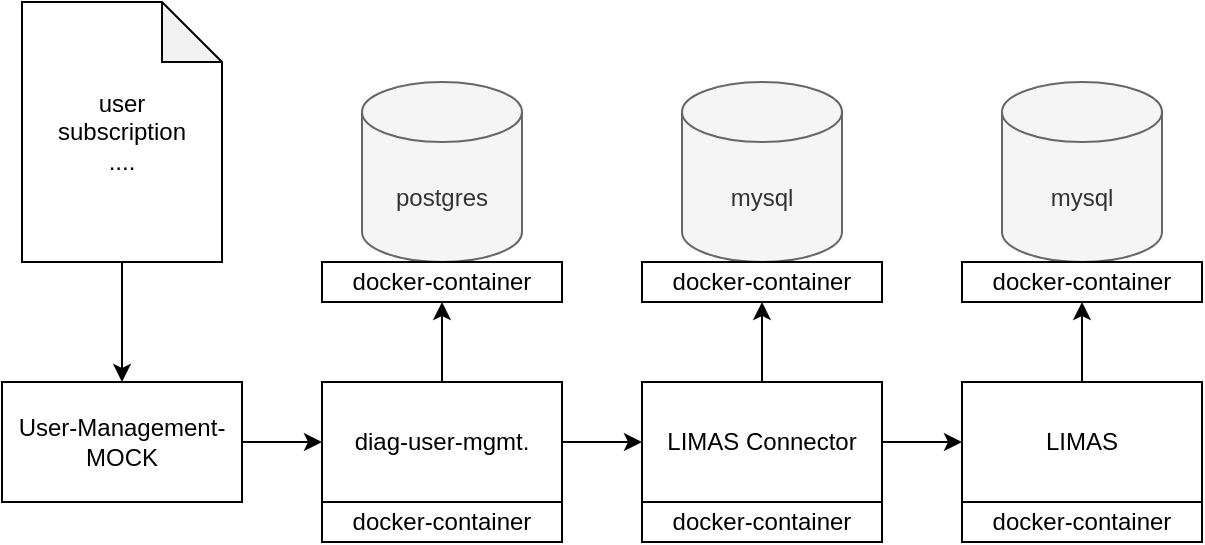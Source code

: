 <mxfile version="18.0.4" type="device" pages="2"><diagram id="q6ceLb_rwhxc72VBLK_S" name="Page-2"><mxGraphModel dx="981" dy="597" grid="1" gridSize="10" guides="1" tooltips="1" connect="1" arrows="1" fold="1" page="1" pageScale="1" pageWidth="1169" pageHeight="827" math="0" shadow="0"><root><mxCell id="0"/><mxCell id="1" parent="0"/><mxCell id="nMlGvGVVVNpwDSQNDEnV-3" style="edgeStyle=orthogonalEdgeStyle;rounded=0;orthogonalLoop=1;jettySize=auto;html=1;" edge="1" parent="1" source="nMlGvGVVVNpwDSQNDEnV-1" target="nMlGvGVVVNpwDSQNDEnV-2"><mxGeometry relative="1" as="geometry"/></mxCell><mxCell id="nMlGvGVVVNpwDSQNDEnV-25" style="edgeStyle=orthogonalEdgeStyle;rounded=0;orthogonalLoop=1;jettySize=auto;html=1;" edge="1" parent="1" source="nMlGvGVVVNpwDSQNDEnV-1" target="nMlGvGVVVNpwDSQNDEnV-24"><mxGeometry relative="1" as="geometry"/></mxCell><mxCell id="nMlGvGVVVNpwDSQNDEnV-1" value="diag-user-mgmt." style="rounded=0;whiteSpace=wrap;html=1;" vertex="1" parent="1"><mxGeometry x="400" y="410" width="120" height="60" as="geometry"/></mxCell><mxCell id="nMlGvGVVVNpwDSQNDEnV-9" style="edgeStyle=orthogonalEdgeStyle;rounded=0;orthogonalLoop=1;jettySize=auto;html=1;" edge="1" parent="1" source="nMlGvGVVVNpwDSQNDEnV-2" target="nMlGvGVVVNpwDSQNDEnV-8"><mxGeometry relative="1" as="geometry"/></mxCell><mxCell id="nMlGvGVVVNpwDSQNDEnV-26" style="edgeStyle=orthogonalEdgeStyle;rounded=0;orthogonalLoop=1;jettySize=auto;html=1;entryX=0.5;entryY=1;entryDx=0;entryDy=0;" edge="1" parent="1" source="nMlGvGVVVNpwDSQNDEnV-2" target="nMlGvGVVVNpwDSQNDEnV-23"><mxGeometry relative="1" as="geometry"/></mxCell><mxCell id="nMlGvGVVVNpwDSQNDEnV-2" value="LIMAS Connector" style="rounded=0;whiteSpace=wrap;html=1;" vertex="1" parent="1"><mxGeometry x="560" y="410" width="120" height="60" as="geometry"/></mxCell><mxCell id="nMlGvGVVVNpwDSQNDEnV-5" style="edgeStyle=orthogonalEdgeStyle;rounded=0;orthogonalLoop=1;jettySize=auto;html=1;" edge="1" parent="1" source="nMlGvGVVVNpwDSQNDEnV-4" target="nMlGvGVVVNpwDSQNDEnV-1"><mxGeometry relative="1" as="geometry"/></mxCell><mxCell id="nMlGvGVVVNpwDSQNDEnV-4" value="User-Management-MOCK" style="rounded=0;whiteSpace=wrap;html=1;" vertex="1" parent="1"><mxGeometry x="240" y="410" width="120" height="60" as="geometry"/></mxCell><mxCell id="nMlGvGVVVNpwDSQNDEnV-7" style="edgeStyle=orthogonalEdgeStyle;rounded=0;orthogonalLoop=1;jettySize=auto;html=1;" edge="1" parent="1" source="nMlGvGVVVNpwDSQNDEnV-6" target="nMlGvGVVVNpwDSQNDEnV-4"><mxGeometry relative="1" as="geometry"/></mxCell><mxCell id="nMlGvGVVVNpwDSQNDEnV-6" value="user&lt;br&gt;subscription&lt;br&gt;...." style="shape=note;whiteSpace=wrap;html=1;backgroundOutline=1;darkOpacity=0.05;" vertex="1" parent="1"><mxGeometry x="250" y="220" width="100" height="130" as="geometry"/></mxCell><mxCell id="nMlGvGVVVNpwDSQNDEnV-8" value="LIMAS" style="rounded=0;whiteSpace=wrap;html=1;" vertex="1" parent="1"><mxGeometry x="720" y="410" width="120" height="60" as="geometry"/></mxCell><mxCell id="nMlGvGVVVNpwDSQNDEnV-12" style="edgeStyle=orthogonalEdgeStyle;rounded=0;orthogonalLoop=1;jettySize=auto;html=1;entryX=0.5;entryY=1;entryDx=0;entryDy=0;" edge="1" parent="1" source="nMlGvGVVVNpwDSQNDEnV-8" target="nMlGvGVVVNpwDSQNDEnV-20"><mxGeometry relative="1" as="geometry"/></mxCell><mxCell id="nMlGvGVVVNpwDSQNDEnV-11" value="mysql" style="shape=cylinder3;whiteSpace=wrap;html=1;boundedLbl=1;backgroundOutline=1;size=15;fillColor=#f5f5f5;fontColor=#333333;strokeColor=#666666;" vertex="1" parent="1"><mxGeometry x="740" y="260" width="80" height="90" as="geometry"/></mxCell><mxCell id="nMlGvGVVVNpwDSQNDEnV-13" value="mysql" style="shape=cylinder3;whiteSpace=wrap;html=1;boundedLbl=1;backgroundOutline=1;size=15;fillColor=#f5f5f5;fontColor=#333333;strokeColor=#666666;" vertex="1" parent="1"><mxGeometry x="580" y="260" width="80" height="90" as="geometry"/></mxCell><mxCell id="nMlGvGVVVNpwDSQNDEnV-15" value="postgres" style="shape=cylinder3;whiteSpace=wrap;html=1;boundedLbl=1;backgroundOutline=1;size=15;fillColor=#f5f5f5;fontColor=#333333;strokeColor=#666666;" vertex="1" parent="1"><mxGeometry x="420" y="260" width="80" height="90" as="geometry"/></mxCell><mxCell id="nMlGvGVVVNpwDSQNDEnV-17" value="docker-container" style="rounded=0;whiteSpace=wrap;html=1;" vertex="1" parent="1"><mxGeometry x="400" y="470" width="120" height="20" as="geometry"/></mxCell><mxCell id="nMlGvGVVVNpwDSQNDEnV-18" value="docker-container" style="rounded=0;whiteSpace=wrap;html=1;" vertex="1" parent="1"><mxGeometry x="560" y="470" width="120" height="20" as="geometry"/></mxCell><mxCell id="nMlGvGVVVNpwDSQNDEnV-19" value="docker-container" style="rounded=0;whiteSpace=wrap;html=1;" vertex="1" parent="1"><mxGeometry x="720" y="470" width="120" height="20" as="geometry"/></mxCell><mxCell id="nMlGvGVVVNpwDSQNDEnV-20" value="docker-container" style="rounded=0;whiteSpace=wrap;html=1;" vertex="1" parent="1"><mxGeometry x="720" y="350" width="120" height="20" as="geometry"/></mxCell><mxCell id="nMlGvGVVVNpwDSQNDEnV-23" value="docker-container" style="rounded=0;whiteSpace=wrap;html=1;" vertex="1" parent="1"><mxGeometry x="560" y="350" width="120" height="20" as="geometry"/></mxCell><mxCell id="nMlGvGVVVNpwDSQNDEnV-24" value="docker-container" style="rounded=0;whiteSpace=wrap;html=1;" vertex="1" parent="1"><mxGeometry x="400" y="350" width="120" height="20" as="geometry"/></mxCell></root></mxGraphModel></diagram><diagram id="G2ORnmitA1EvkcjbnXbn" name="Page-3"><mxGraphModel dx="1822" dy="865" grid="1" gridSize="10" guides="1" tooltips="1" connect="1" arrows="1" fold="1" page="0" pageScale="1" pageWidth="1169" pageHeight="827" math="0" shadow="0"><root><mxCell id="0"/><mxCell id="1" parent="0"/><mxCell id="CReMBFHDu8ecySVBofx6-25" value="On Premises" style="fillColor=#f5f5f5;strokeColor=#666666;dashed=1;verticalAlign=top;fontStyle=0;fontColor=#333333;" vertex="1" parent="1"><mxGeometry x="770" y="490" width="320" height="280" as="geometry"/></mxCell><mxCell id="CReMBFHDu8ecySVBofx6-39" value="" style="rounded=0;whiteSpace=wrap;html=1;strokeColor=#b85450;fillColor=#f8cecc;" vertex="1" parent="1"><mxGeometry x="500" y="620" width="310" height="40" as="geometry"/></mxCell><mxCell id="CReMBFHDu8ecySVBofx6-1" value="Region" style="points=[[0,0],[0.25,0],[0.5,0],[0.75,0],[1,0],[1,0.25],[1,0.5],[1,0.75],[1,1],[0.75,1],[0.5,1],[0.25,1],[0,1],[0,0.75],[0,0.5],[0,0.25]];outlineConnect=0;gradientColor=none;html=1;whiteSpace=wrap;fontSize=12;fontStyle=0;container=1;pointerEvents=0;collapsible=0;recursiveResize=0;shape=mxgraph.aws4.group;grIcon=mxgraph.aws4.group_region;strokeColor=#147EBA;fillColor=none;verticalAlign=top;align=left;spacingLeft=30;fontColor=#147EBA;dashed=1;" vertex="1" parent="1"><mxGeometry x="40" y="100" width="580" height="720" as="geometry"/></mxCell><mxCell id="CReMBFHDu8ecySVBofx6-61" value="NO PUBLIC ACCESS&#10;(Policy)" style="fillColor=none;strokeColor=#DD3522;verticalAlign=top;fontStyle=1;fontColor=#DD3522;fontFamily=Courier New;" vertex="1" parent="CReMBFHDu8ecySVBofx6-1"><mxGeometry x="120" y="70" width="300" height="160" as="geometry"/></mxCell><mxCell id="CReMBFHDu8ecySVBofx6-4" value="VPC" style="points=[[0,0],[0.25,0],[0.5,0],[0.75,0],[1,0],[1,0.25],[1,0.5],[1,0.75],[1,1],[0.75,1],[0.5,1],[0.25,1],[0,1],[0,0.75],[0,0.5],[0,0.25]];outlineConnect=0;gradientColor=none;html=1;whiteSpace=wrap;fontSize=12;fontStyle=0;container=1;pointerEvents=0;collapsible=0;recursiveResize=0;shape=mxgraph.aws4.group;grIcon=mxgraph.aws4.group_vpc;strokeColor=#248814;fillColor=none;verticalAlign=top;align=left;spacingLeft=30;fontColor=#AAB7B8;dashed=0;" vertex="1" parent="CReMBFHDu8ecySVBofx6-1"><mxGeometry x="10" y="240" width="560" height="470" as="geometry"/></mxCell><mxCell id="CReMBFHDu8ecySVBofx6-24" style="edgeStyle=orthogonalEdgeStyle;rounded=0;orthogonalLoop=1;jettySize=auto;html=1;" edge="1" parent="CReMBFHDu8ecySVBofx6-4" source="CReMBFHDu8ecySVBofx6-7" target="CReMBFHDu8ecySVBofx6-22"><mxGeometry relative="1" as="geometry"/></mxCell><mxCell id="CReMBFHDu8ecySVBofx6-51" style="edgeStyle=orthogonalEdgeStyle;rounded=0;orthogonalLoop=1;jettySize=auto;html=1;endArrow=classic;endFill=1;strokeWidth=1;" edge="1" parent="CReMBFHDu8ecySVBofx6-4" source="CReMBFHDu8ecySVBofx6-7" target="CReMBFHDu8ecySVBofx6-42"><mxGeometry relative="1" as="geometry"/></mxCell><mxCell id="CReMBFHDu8ecySVBofx6-7" value="" style="sketch=0;outlineConnect=0;fontColor=#232F3E;gradientColor=none;fillColor=#4D27AA;strokeColor=none;dashed=0;verticalLabelPosition=bottom;verticalAlign=top;align=center;html=1;fontSize=12;fontStyle=0;aspect=fixed;pointerEvents=1;shape=mxgraph.aws4.router;" vertex="1" parent="CReMBFHDu8ecySVBofx6-4"><mxGeometry x="330" y="280" width="40" height="40" as="geometry"/></mxCell><mxCell id="CReMBFHDu8ecySVBofx6-10" style="edgeStyle=orthogonalEdgeStyle;rounded=0;orthogonalLoop=1;jettySize=auto;html=1;" edge="1" parent="CReMBFHDu8ecySVBofx6-4" source="CReMBFHDu8ecySVBofx6-9" target="CReMBFHDu8ecySVBofx6-7"><mxGeometry relative="1" as="geometry"/></mxCell><mxCell id="CReMBFHDu8ecySVBofx6-12" style="edgeStyle=orthogonalEdgeStyle;rounded=0;orthogonalLoop=1;jettySize=auto;html=1;" edge="1" parent="CReMBFHDu8ecySVBofx6-4" source="CReMBFHDu8ecySVBofx6-11" target="CReMBFHDu8ecySVBofx6-7"><mxGeometry relative="1" as="geometry"><Array as="points"><mxPoint x="350" y="390"/></Array></mxGeometry></mxCell><mxCell id="CReMBFHDu8ecySVBofx6-11" value="Route table" style="sketch=0;outlineConnect=0;fontColor=#232F3E;gradientColor=none;strokeColor=#232F3E;fillColor=#ffffff;dashed=0;verticalLabelPosition=bottom;verticalAlign=top;align=center;html=1;fontSize=12;fontStyle=0;aspect=fixed;shape=mxgraph.aws4.resourceIcon;resIcon=mxgraph.aws4.route_table;" vertex="1" parent="CReMBFHDu8ecySVBofx6-4"><mxGeometry x="250" y="360" width="60" height="60" as="geometry"/></mxCell><mxCell id="CReMBFHDu8ecySVBofx6-14" value="" style="sketch=0;outlineConnect=0;fontColor=#232F3E;gradientColor=none;fillColor=#4D27AA;strokeColor=none;dashed=0;verticalLabelPosition=bottom;verticalAlign=top;align=center;html=1;fontSize=12;fontStyle=0;aspect=fixed;pointerEvents=1;shape=mxgraph.aws4.endpoints;" vertex="1" parent="CReMBFHDu8ecySVBofx6-4"><mxGeometry x="150" y="40" width="40" height="40" as="geometry"/></mxCell><mxCell id="CReMBFHDu8ecySVBofx6-16" value="" style="sketch=0;outlineConnect=0;fontColor=#232F3E;gradientColor=none;fillColor=#4D27AA;strokeColor=none;dashed=0;verticalLabelPosition=bottom;verticalAlign=top;align=center;html=1;fontSize=12;fontStyle=0;aspect=fixed;pointerEvents=1;shape=mxgraph.aws4.endpoints;" vertex="1" parent="CReMBFHDu8ecySVBofx6-4"><mxGeometry x="240" y="40" width="40" height="40" as="geometry"/></mxCell><mxCell id="CReMBFHDu8ecySVBofx6-20" style="edgeStyle=orthogonalEdgeStyle;rounded=0;orthogonalLoop=1;jettySize=auto;html=1;exitX=0.25;exitY=0;exitDx=0;exitDy=0;exitPerimeter=0;" edge="1" parent="CReMBFHDu8ecySVBofx6-4" source="CReMBFHDu8ecySVBofx6-6" target="CReMBFHDu8ecySVBofx6-14"><mxGeometry relative="1" as="geometry"/></mxCell><mxCell id="CReMBFHDu8ecySVBofx6-21" style="edgeStyle=orthogonalEdgeStyle;rounded=0;orthogonalLoop=1;jettySize=auto;html=1;exitX=0.75;exitY=0;exitDx=0;exitDy=0;exitPerimeter=0;" edge="1" parent="CReMBFHDu8ecySVBofx6-4" source="CReMBFHDu8ecySVBofx6-6" target="CReMBFHDu8ecySVBofx6-16"><mxGeometry relative="1" as="geometry"/></mxCell><mxCell id="CReMBFHDu8ecySVBofx6-6" value="" style="sketch=0;points=[[0,0,0],[0.25,0,0],[0.5,0,0],[0.75,0,0],[1,0,0],[0,1,0],[0.25,1,0],[0.5,1,0],[0.75,1,0],[1,1,0],[0,0.25,0],[0,0.5,0],[0,0.75,0],[1,0.25,0],[1,0.5,0],[1,0.75,0]];outlineConnect=0;fontColor=#232F3E;gradientColor=#F78E04;gradientDirection=north;fillColor=#D05C17;strokeColor=#ffffff;dashed=0;verticalLabelPosition=bottom;verticalAlign=top;align=center;html=1;fontSize=12;fontStyle=0;aspect=fixed;shape=mxgraph.aws4.resourceIcon;resIcon=mxgraph.aws4.lambda;" vertex="1" parent="CReMBFHDu8ecySVBofx6-4"><mxGeometry x="170" y="140" width="80" height="80" as="geometry"/></mxCell><mxCell id="CReMBFHDu8ecySVBofx6-23" style="edgeStyle=orthogonalEdgeStyle;rounded=0;orthogonalLoop=1;jettySize=auto;html=1;" edge="1" parent="CReMBFHDu8ecySVBofx6-4" source="CReMBFHDu8ecySVBofx6-22" target="CReMBFHDu8ecySVBofx6-6"><mxGeometry relative="1" as="geometry"/></mxCell><mxCell id="CReMBFHDu8ecySVBofx6-22" value="" style="sketch=0;points=[[0,0,0],[0.25,0,0],[0.5,0,0],[0.75,0,0],[1,0,0],[0,1,0],[0.25,1,0],[0.5,1,0],[0.75,1,0],[1,1,0],[0,0.25,0],[0,0.5,0],[0,0.75,0],[1,0.25,0],[1,0.5,0],[1,0.75,0]];outlineConnect=0;fontColor=#232F3E;gradientColor=#945DF2;gradientDirection=north;fillColor=#5A30B5;strokeColor=#ffffff;dashed=0;verticalLabelPosition=bottom;verticalAlign=top;align=center;html=1;fontSize=12;fontStyle=0;aspect=fixed;shape=mxgraph.aws4.resourceIcon;resIcon=mxgraph.aws4.api_gateway;" vertex="1" parent="CReMBFHDu8ecySVBofx6-4"><mxGeometry x="170" y="260" width="80" height="80" as="geometry"/></mxCell><mxCell id="CReMBFHDu8ecySVBofx6-42" value="" style="sketch=0;outlineConnect=0;fontColor=#232F3E;gradientColor=none;fillColor=#4D27AA;strokeColor=none;dashed=0;verticalLabelPosition=bottom;verticalAlign=top;align=center;html=1;fontSize=12;fontStyle=0;aspect=fixed;pointerEvents=1;shape=mxgraph.aws4.endpoints;" vertex="1" parent="CReMBFHDu8ecySVBofx6-4"><mxGeometry x="330" y="40" width="40" height="40" as="geometry"/></mxCell><mxCell id="CReMBFHDu8ecySVBofx6-45" value="" style="sketch=0;points=[[0,0,0],[0.25,0,0],[0.5,0,0],[0.75,0,0],[1,0,0],[0,1,0],[0.25,1,0],[0.5,1,0],[0.75,1,0],[1,1,0],[0,0.25,0],[0,0.5,0],[0,0.75,0],[1,0.25,0],[1,0.5,0],[1,0.75,0]];outlineConnect=0;fontColor=#232F3E;gradientColor=#945DF2;gradientDirection=north;fillColor=#5A30B5;strokeColor=#ffffff;dashed=0;verticalLabelPosition=bottom;verticalAlign=top;align=center;html=1;fontSize=12;fontStyle=0;aspect=fixed;shape=mxgraph.aws4.resourceIcon;resIcon=mxgraph.aws4.route_53;" vertex="1" parent="CReMBFHDu8ecySVBofx6-4"><mxGeometry x="470" y="350" width="80" height="80" as="geometry"/></mxCell><mxCell id="CReMBFHDu8ecySVBofx6-50" style="edgeStyle=orthogonalEdgeStyle;rounded=0;orthogonalLoop=1;jettySize=auto;html=1;dashed=1;endArrow=classic;endFill=1;strokeWidth=1;exitX=0.5;exitY=0;exitDx=0;exitDy=0;exitPerimeter=0;" edge="1" parent="CReMBFHDu8ecySVBofx6-4" source="CReMBFHDu8ecySVBofx6-49" target="CReMBFHDu8ecySVBofx6-42"><mxGeometry relative="1" as="geometry"><Array as="points"><mxPoint x="430" y="60"/></Array></mxGeometry></mxCell><mxCell id="CReMBFHDu8ecySVBofx6-49" value="" style="sketch=0;points=[[0,0,0],[0.25,0,0],[0.5,0,0],[0.75,0,0],[1,0,0],[0,1,0],[0.25,1,0],[0.5,1,0],[0.75,1,0],[1,1,0],[0,0.25,0],[0,0.5,0],[0,0.75,0],[1,0.25,0],[1,0.5,0],[1,0.75,0]];outlineConnect=0;fontColor=#232F3E;gradientColor=#F78E04;gradientDirection=north;fillColor=#D05C17;strokeColor=#ffffff;dashed=0;verticalLabelPosition=bottom;verticalAlign=top;align=center;html=1;fontSize=12;fontStyle=0;aspect=fixed;shape=mxgraph.aws4.resourceIcon;resIcon=mxgraph.aws4.fargate;" vertex="1" parent="CReMBFHDu8ecySVBofx6-4"><mxGeometry x="390" y="140" width="80" height="80" as="geometry"/></mxCell><mxCell id="CReMBFHDu8ecySVBofx6-46" style="edgeStyle=orthogonalEdgeStyle;rounded=0;orthogonalLoop=1;jettySize=auto;html=1;endArrow=classic;endFill=1;strokeWidth=1;entryX=0.5;entryY=1;entryDx=0;entryDy=0;entryPerimeter=0;dashed=1;" edge="1" parent="CReMBFHDu8ecySVBofx6-4" source="CReMBFHDu8ecySVBofx6-7" target="CReMBFHDu8ecySVBofx6-49"><mxGeometry relative="1" as="geometry"><Array as="points"><mxPoint x="360" y="250"/><mxPoint x="430" y="250"/></Array></mxGeometry></mxCell><mxCell id="CReMBFHDu8ecySVBofx6-53" value="VPC internal&amp;nbsp; DNS&amp;nbsp;" style="text;html=1;strokeColor=none;fillColor=none;align=center;verticalAlign=middle;whiteSpace=wrap;rounded=0;" vertex="1" parent="CReMBFHDu8ecySVBofx6-4"><mxGeometry x="470" y="430" width="80" height="30" as="geometry"/></mxCell><mxCell id="CReMBFHDu8ecySVBofx6-54" value="API Gateway&lt;br&gt;(internal)" style="text;html=1;strokeColor=none;fillColor=none;align=center;verticalAlign=middle;whiteSpace=wrap;rounded=0;" vertex="1" parent="CReMBFHDu8ecySVBofx6-4"><mxGeometry x="170" y="340" width="80" height="30" as="geometry"/></mxCell><mxCell id="CReMBFHDu8ecySVBofx6-55" value="GET&amp;nbsp; /v1/secrets/{id}&lt;br&gt;POST /v1/secrets/&lt;br&gt;GET&amp;nbsp; /v1/health" style="text;html=1;strokeColor=none;fillColor=none;align=left;verticalAlign=middle;whiteSpace=wrap;rounded=0;fontFamily=Courier New;" vertex="1" parent="CReMBFHDu8ecySVBofx6-4"><mxGeometry y="260" width="170" height="40" as="geometry"/></mxCell><mxCell id="CReMBFHDu8ecySVBofx6-56" value="handler: getSecret(key)&lt;br&gt;handler: postSecret(s)" style="text;html=1;strokeColor=none;fillColor=none;align=left;verticalAlign=middle;whiteSpace=wrap;rounded=0;fontFamily=Courier New;" vertex="1" parent="CReMBFHDu8ecySVBofx6-4"><mxGeometry y="140" width="170" height="80" as="geometry"/></mxCell><mxCell id="CReMBFHDu8ecySVBofx6-57" value="Nginx for SSL termination &amp;amp; HTTPS endpoint.&amp;nbsp;" style="text;html=1;strokeColor=none;fillColor=none;align=left;verticalAlign=middle;whiteSpace=wrap;rounded=0;fontFamily=Courier New;" vertex="1" parent="CReMBFHDu8ecySVBofx6-4"><mxGeometry x="430" y="70" width="110" height="80" as="geometry"/></mxCell><mxCell id="5ZXgNYh4ZsjAQZz0y3RV-8" style="edgeStyle=orthogonalEdgeStyle;rounded=0;orthogonalLoop=1;jettySize=auto;html=1;fontFamily=Courier New;endArrow=classic;endFill=1;strokeWidth=1;dashed=1;" edge="1" parent="CReMBFHDu8ecySVBofx6-4" source="5ZXgNYh4ZsjAQZz0y3RV-2"><mxGeometry relative="1" as="geometry"><mxPoint x="170" y="320" as="targetPoint"/><Array as="points"><mxPoint x="70" y="320"/><mxPoint x="170" y="320"/></Array></mxGeometry></mxCell><mxCell id="5ZXgNYh4ZsjAQZz0y3RV-2" value="" style="sketch=0;points=[[0,0,0],[0.25,0,0],[0.5,0,0],[0.75,0,0],[1,0,0],[0,1,0],[0.25,1,0],[0.5,1,0],[0.75,1,0],[1,1,0],[0,0.25,0],[0,0.5,0],[0,0.75,0],[1,0.25,0],[1,0.5,0],[1,0.75,0]];outlineConnect=0;fontColor=#232F3E;gradientColor=#F78E04;gradientDirection=north;fillColor=#D05C17;strokeColor=#ffffff;dashed=0;verticalLabelPosition=bottom;verticalAlign=top;align=center;html=1;fontSize=12;fontStyle=0;aspect=fixed;shape=mxgraph.aws4.resourceIcon;resIcon=mxgraph.aws4.ec2;fontFamily=Courier New;" vertex="1" parent="CReMBFHDu8ecySVBofx6-4"><mxGeometry x="30" y="350" width="80" height="80" as="geometry"/></mxCell><mxCell id="5ZXgNYh4ZsjAQZz0y3RV-3" value="Bastion&lt;br&gt;Host" style="text;html=1;strokeColor=none;fillColor=none;align=center;verticalAlign=middle;whiteSpace=wrap;rounded=0;" vertex="1" parent="CReMBFHDu8ecySVBofx6-4"><mxGeometry x="30" y="430" width="80" height="30" as="geometry"/></mxCell><mxCell id="CReMBFHDu8ecySVBofx6-40" value="" style="ellipse;whiteSpace=wrap;html=1;aspect=fixed;" vertex="1" parent="CReMBFHDu8ecySVBofx6-4"><mxGeometry x="430" y="280" width="40" height="40" as="geometry"/></mxCell><mxCell id="CReMBFHDu8ecySVBofx6-9" value="" style="sketch=0;outlineConnect=0;fontColor=#232F3E;gradientColor=none;fillColor=#4D27AA;strokeColor=none;dashed=0;verticalLabelPosition=bottom;verticalAlign=top;align=center;html=1;fontSize=12;fontStyle=0;aspect=fixed;pointerEvents=1;shape=mxgraph.aws4.vpn_gateway;" vertex="1" parent="CReMBFHDu8ecySVBofx6-4"><mxGeometry x="430" y="280" width="40" height="40" as="geometry"/></mxCell><mxCell id="CReMBFHDu8ecySVBofx6-13" value="" style="sketch=0;points=[[0,0,0],[0.25,0,0],[0.5,0,0],[0.75,0,0],[1,0,0],[0,1,0],[0.25,1,0],[0.5,1,0],[0.75,1,0],[1,1,0],[0,0.25,0],[0,0.5,0],[0,0.75,0],[1,0.25,0],[1,0.5,0],[1,0.75,0]];outlineConnect=0;fontColor=#232F3E;gradientColor=#4D72F3;gradientDirection=north;fillColor=#3334B9;strokeColor=#ffffff;dashed=0;verticalLabelPosition=bottom;verticalAlign=top;align=center;html=1;fontSize=12;fontStyle=0;aspect=fixed;shape=mxgraph.aws4.resourceIcon;resIcon=mxgraph.aws4.dynamodb;" vertex="1" parent="CReMBFHDu8ecySVBofx6-1"><mxGeometry x="140" y="130" width="80" height="80" as="geometry"/></mxCell><mxCell id="CReMBFHDu8ecySVBofx6-15" style="edgeStyle=orthogonalEdgeStyle;rounded=0;orthogonalLoop=1;jettySize=auto;html=1;entryX=0.5;entryY=1;entryDx=0;entryDy=0;entryPerimeter=0;" edge="1" parent="CReMBFHDu8ecySVBofx6-1" source="CReMBFHDu8ecySVBofx6-14" target="CReMBFHDu8ecySVBofx6-13"><mxGeometry relative="1" as="geometry"><Array as="points"><mxPoint x="180" y="230"/><mxPoint x="180" y="230"/></Array></mxGeometry></mxCell><mxCell id="CReMBFHDu8ecySVBofx6-17" value="" style="sketch=0;points=[[0,0,0],[0.25,0,0],[0.5,0,0],[0.75,0,0],[1,0,0],[0,1,0],[0.25,1,0],[0.5,1,0],[0.75,1,0],[1,1,0],[0,0.25,0],[0,0.5,0],[0,0.75,0],[1,0.25,0],[1,0.5,0],[1,0.75,0]];outlineConnect=0;fontColor=#232F3E;gradientColor=#60A337;gradientDirection=north;fillColor=#277116;strokeColor=#ffffff;dashed=0;verticalLabelPosition=bottom;verticalAlign=top;align=center;html=1;fontSize=12;fontStyle=0;aspect=fixed;shape=mxgraph.aws4.resourceIcon;resIcon=mxgraph.aws4.s3;" vertex="1" parent="CReMBFHDu8ecySVBofx6-1"><mxGeometry x="230" y="130" width="80" height="80" as="geometry"/></mxCell><mxCell id="CReMBFHDu8ecySVBofx6-18" style="edgeStyle=orthogonalEdgeStyle;rounded=0;orthogonalLoop=1;jettySize=auto;html=1;entryX=0.5;entryY=1;entryDx=0;entryDy=0;entryPerimeter=0;" edge="1" parent="CReMBFHDu8ecySVBofx6-1" source="CReMBFHDu8ecySVBofx6-16" target="CReMBFHDu8ecySVBofx6-17"><mxGeometry relative="1" as="geometry"/></mxCell><mxCell id="CReMBFHDu8ecySVBofx6-41" value="" style="sketch=0;points=[[0,0,0],[0.25,0,0],[0.5,0,0],[0.75,0,0],[1,0,0],[0,1,0],[0.25,1,0],[0.5,1,0],[0.75,1,0],[1,1,0],[0,0.25,0],[0,0.5,0],[0,0.75,0],[1,0.25,0],[1,0.5,0],[1,0.75,0]];outlineConnect=0;fontColor=#232F3E;gradientColor=#60A337;gradientDirection=north;fillColor=#277116;strokeColor=#ffffff;dashed=0;verticalLabelPosition=bottom;verticalAlign=top;align=center;html=1;fontSize=12;fontStyle=0;aspect=fixed;shape=mxgraph.aws4.resourceIcon;resIcon=mxgraph.aws4.s3;" vertex="1" parent="CReMBFHDu8ecySVBofx6-1"><mxGeometry x="320" y="130" width="80" height="80" as="geometry"/></mxCell><mxCell id="CReMBFHDu8ecySVBofx6-43" style="edgeStyle=orthogonalEdgeStyle;rounded=0;orthogonalLoop=1;jettySize=auto;html=1;entryX=0.5;entryY=1;entryDx=0;entryDy=0;entryPerimeter=0;endArrow=classic;endFill=1;strokeWidth=1;" edge="1" parent="CReMBFHDu8ecySVBofx6-1" source="CReMBFHDu8ecySVBofx6-42" target="CReMBFHDu8ecySVBofx6-41"><mxGeometry relative="1" as="geometry"/></mxCell><mxCell id="CReMBFHDu8ecySVBofx6-58" value="secrets table" style="text;html=1;strokeColor=none;fillColor=none;align=center;verticalAlign=middle;whiteSpace=wrap;rounded=0;" vertex="1" parent="CReMBFHDu8ecySVBofx6-1"><mxGeometry x="140" y="110" width="80" height="20" as="geometry"/></mxCell><mxCell id="CReMBFHDu8ecySVBofx6-59" value="secrets" style="text;html=1;strokeColor=none;fillColor=none;align=center;verticalAlign=middle;whiteSpace=wrap;rounded=0;" vertex="1" parent="CReMBFHDu8ecySVBofx6-1"><mxGeometry x="230" y="110" width="80" height="20" as="geometry"/></mxCell><mxCell id="CReMBFHDu8ecySVBofx6-60" value="static host" style="text;html=1;strokeColor=none;fillColor=none;align=center;verticalAlign=middle;whiteSpace=wrap;rounded=0;" vertex="1" parent="CReMBFHDu8ecySVBofx6-1"><mxGeometry x="320" y="110" width="80" height="20" as="geometry"/></mxCell><mxCell id="CReMBFHDu8ecySVBofx6-27" style="edgeStyle=orthogonalEdgeStyle;rounded=0;orthogonalLoop=1;jettySize=auto;html=1;strokeWidth=2;" edge="1" parent="1" source="CReMBFHDu8ecySVBofx6-26" target="CReMBFHDu8ecySVBofx6-9"><mxGeometry relative="1" as="geometry"/></mxCell><mxCell id="CReMBFHDu8ecySVBofx6-29" style="edgeStyle=orthogonalEdgeStyle;rounded=0;orthogonalLoop=1;jettySize=auto;html=1;exitX=0;exitY=0.5;exitDx=0;exitDy=0;" edge="1" parent="1" source="CReMBFHDu8ecySVBofx6-30" target="CReMBFHDu8ecySVBofx6-26"><mxGeometry relative="1" as="geometry"><mxPoint x="890" y="640" as="sourcePoint"/></mxGeometry></mxCell><mxCell id="CReMBFHDu8ecySVBofx6-35" style="edgeStyle=orthogonalEdgeStyle;rounded=0;orthogonalLoop=1;jettySize=auto;html=1;entryX=0;entryY=0.5;entryDx=0;entryDy=0;endArrow=none;endFill=0;" edge="1" parent="1" source="CReMBFHDu8ecySVBofx6-30" target="CReMBFHDu8ecySVBofx6-34"><mxGeometry relative="1" as="geometry"/></mxCell><mxCell id="CReMBFHDu8ecySVBofx6-36" style="edgeStyle=orthogonalEdgeStyle;rounded=0;orthogonalLoop=1;jettySize=auto;html=1;endArrow=none;endFill=0;" edge="1" parent="1" source="CReMBFHDu8ecySVBofx6-30" target="CReMBFHDu8ecySVBofx6-33"><mxGeometry relative="1" as="geometry"/></mxCell><mxCell id="CReMBFHDu8ecySVBofx6-38" style="edgeStyle=orthogonalEdgeStyle;rounded=0;orthogonalLoop=1;jettySize=auto;html=1;entryX=0;entryY=0.5;entryDx=0;entryDy=0;endArrow=none;endFill=0;" edge="1" parent="1" source="CReMBFHDu8ecySVBofx6-30" target="CReMBFHDu8ecySVBofx6-32"><mxGeometry relative="1" as="geometry"/></mxCell><mxCell id="CReMBFHDu8ecySVBofx6-32" value="Client" style="rounded=0;whiteSpace=wrap;html=1;" vertex="1" parent="1"><mxGeometry x="1010" y="540" width="60" height="60" as="geometry"/></mxCell><mxCell id="CReMBFHDu8ecySVBofx6-33" value="Client" style="rounded=0;whiteSpace=wrap;html=1;" vertex="1" parent="1"><mxGeometry x="1010" y="610" width="60" height="60" as="geometry"/></mxCell><mxCell id="5ZXgNYh4ZsjAQZz0y3RV-9" style="edgeStyle=orthogonalEdgeStyle;rounded=0;orthogonalLoop=1;jettySize=auto;html=1;entryX=0;entryY=0.5;entryDx=0;entryDy=0;entryPerimeter=0;dashed=1;fontFamily=Courier New;endArrow=classic;endFill=1;strokeWidth=1;exitX=0;exitY=0.25;exitDx=0;exitDy=0;" edge="1" parent="1" source="CReMBFHDu8ecySVBofx6-34" target="CReMBFHDu8ecySVBofx6-45"><mxGeometry relative="1" as="geometry"><Array as="points"><mxPoint x="1000" y="695"/><mxPoint x="1000" y="650"/><mxPoint x="410" y="650"/><mxPoint x="410" y="730"/></Array></mxGeometry></mxCell><mxCell id="CReMBFHDu8ecySVBofx6-34" value="Client" style="rounded=0;whiteSpace=wrap;html=1;" vertex="1" parent="1"><mxGeometry x="1010" y="680" width="60" height="60" as="geometry"/></mxCell><mxCell id="CReMBFHDu8ecySVBofx6-52" value="VPN Tunnel" style="text;html=1;strokeColor=none;fillColor=none;align=center;verticalAlign=middle;whiteSpace=wrap;rounded=0;" vertex="1" parent="1"><mxGeometry x="640" y="600" width="80" height="20" as="geometry"/></mxCell><mxCell id="CReMBFHDu8ecySVBofx6-63" style="edgeStyle=orthogonalEdgeStyle;rounded=0;orthogonalLoop=1;jettySize=auto;html=1;fontFamily=Courier New;endArrow=classic;endFill=1;strokeWidth=1;" edge="1" parent="1" source="CReMBFHDu8ecySVBofx6-62" target="CReMBFHDu8ecySVBofx6-7"><mxGeometry relative="1" as="geometry"><Array as="points"><mxPoint x="550" y="520"/><mxPoint x="550" y="610"/><mxPoint x="460" y="610"/><mxPoint x="460" y="630"/></Array></mxGeometry></mxCell><mxCell id="CReMBFHDu8ecySVBofx6-62" value="" style="sketch=0;points=[[0,0,0],[0.25,0,0],[0.5,0,0],[0.75,0,0],[1,0,0],[0,1,0],[0.25,1,0],[0.5,1,0],[0.75,1,0],[1,1,0],[0,0.25,0],[0,0.5,0],[0,0.75,0],[1,0.25,0],[1,0.5,0],[1,0.75,0]];outlineConnect=0;fontColor=#232F3E;gradientColor=#945DF2;gradientDirection=north;fillColor=#5A30B5;strokeColor=#ffffff;dashed=0;verticalLabelPosition=bottom;verticalAlign=top;align=center;html=1;fontSize=12;fontStyle=0;aspect=fixed;shape=mxgraph.aws4.resourceIcon;resIcon=mxgraph.aws4.client_vpn;fontFamily=Courier New;" vertex="1" parent="1"><mxGeometry x="580" y="480" width="80" height="80" as="geometry"/></mxCell><mxCell id="CReMBFHDu8ecySVBofx6-65" style="edgeStyle=orthogonalEdgeStyle;rounded=0;orthogonalLoop=1;jettySize=auto;html=1;entryX=1;entryY=0.5;entryDx=0;entryDy=0;entryPerimeter=0;fontFamily=Courier New;endArrow=classic;endFill=1;strokeWidth=1;" edge="1" parent="1" source="CReMBFHDu8ecySVBofx6-64" target="CReMBFHDu8ecySVBofx6-62"><mxGeometry relative="1" as="geometry"><Array as="points"><mxPoint x="720" y="420"/><mxPoint x="720" y="520"/></Array></mxGeometry></mxCell><mxCell id="CReMBFHDu8ecySVBofx6-64" value="Eike&lt;br&gt;(User)" style="rounded=0;whiteSpace=wrap;html=1;" vertex="1" parent="1"><mxGeometry x="1010" y="390" width="60" height="60" as="geometry"/></mxCell><mxCell id="5ZXgNYh4ZsjAQZz0y3RV-1" value="GO CMD Tool:&lt;br&gt;SecretMan" style="rounded=0;whiteSpace=wrap;html=1;fontFamily=Courier New;" vertex="1" parent="1"><mxGeometry x="1030" y="340" width="100" height="40" as="geometry"/></mxCell><mxCell id="5ZXgNYh4ZsjAQZz0y3RV-5" style="edgeStyle=orthogonalEdgeStyle;rounded=0;orthogonalLoop=1;jettySize=auto;html=1;fontFamily=Courier New;endArrow=classic;endFill=1;strokeWidth=1;" edge="1" parent="1" source="5ZXgNYh4ZsjAQZz0y3RV-4" target="5ZXgNYh4ZsjAQZz0y3RV-2"><mxGeometry relative="1" as="geometry"/></mxCell><mxCell id="5ZXgNYh4ZsjAQZz0y3RV-4" value="Eike&lt;br&gt;(Dev)" style="rounded=0;whiteSpace=wrap;html=1;" vertex="1" parent="1"><mxGeometry x="-90" y="700" width="60" height="60" as="geometry"/></mxCell><mxCell id="5ZXgNYh4ZsjAQZz0y3RV-6" value="ssh" style="text;html=1;strokeColor=none;fillColor=none;align=center;verticalAlign=middle;whiteSpace=wrap;rounded=0;fontFamily=Courier New;" vertex="1" parent="1"><mxGeometry x="-30" y="730" width="60" height="20" as="geometry"/></mxCell><mxCell id="CReMBFHDu8ecySVBofx6-30" value="Router" style="rounded=0;whiteSpace=wrap;html=1;" vertex="1" parent="1"><mxGeometry x="910" y="610" width="60" height="60" as="geometry"/></mxCell><mxCell id="CReMBFHDu8ecySVBofx6-26" value="VPN&lt;br&gt;Client" style="rounded=0;whiteSpace=wrap;html=1;" vertex="1" parent="1"><mxGeometry x="800" y="610" width="60" height="60" as="geometry"/></mxCell></root></mxGraphModel></diagram></mxfile>